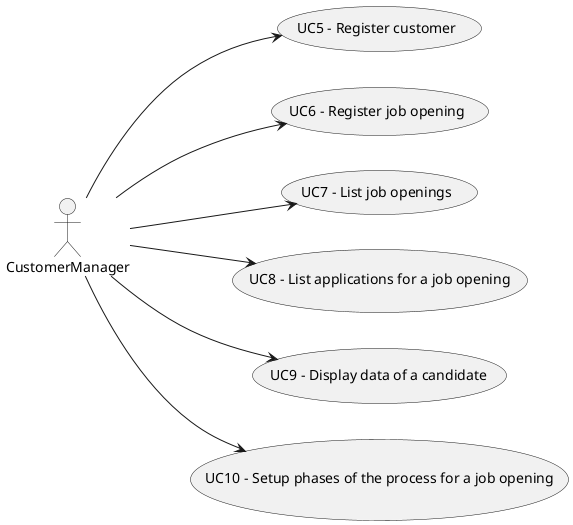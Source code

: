 @startuml

left to right direction

actor CustomerManager as cm

cm --> (UC5 - Register customer)
cm --> (UC6 - Register job opening)
cm --> (UC7 - List job openings)
cm --> (UC8 - List applications for a job opening)
cm --> (UC9 - Display data of a candidate)
cm --> (UC10 - Setup phases of the process for a job opening)

@enduml